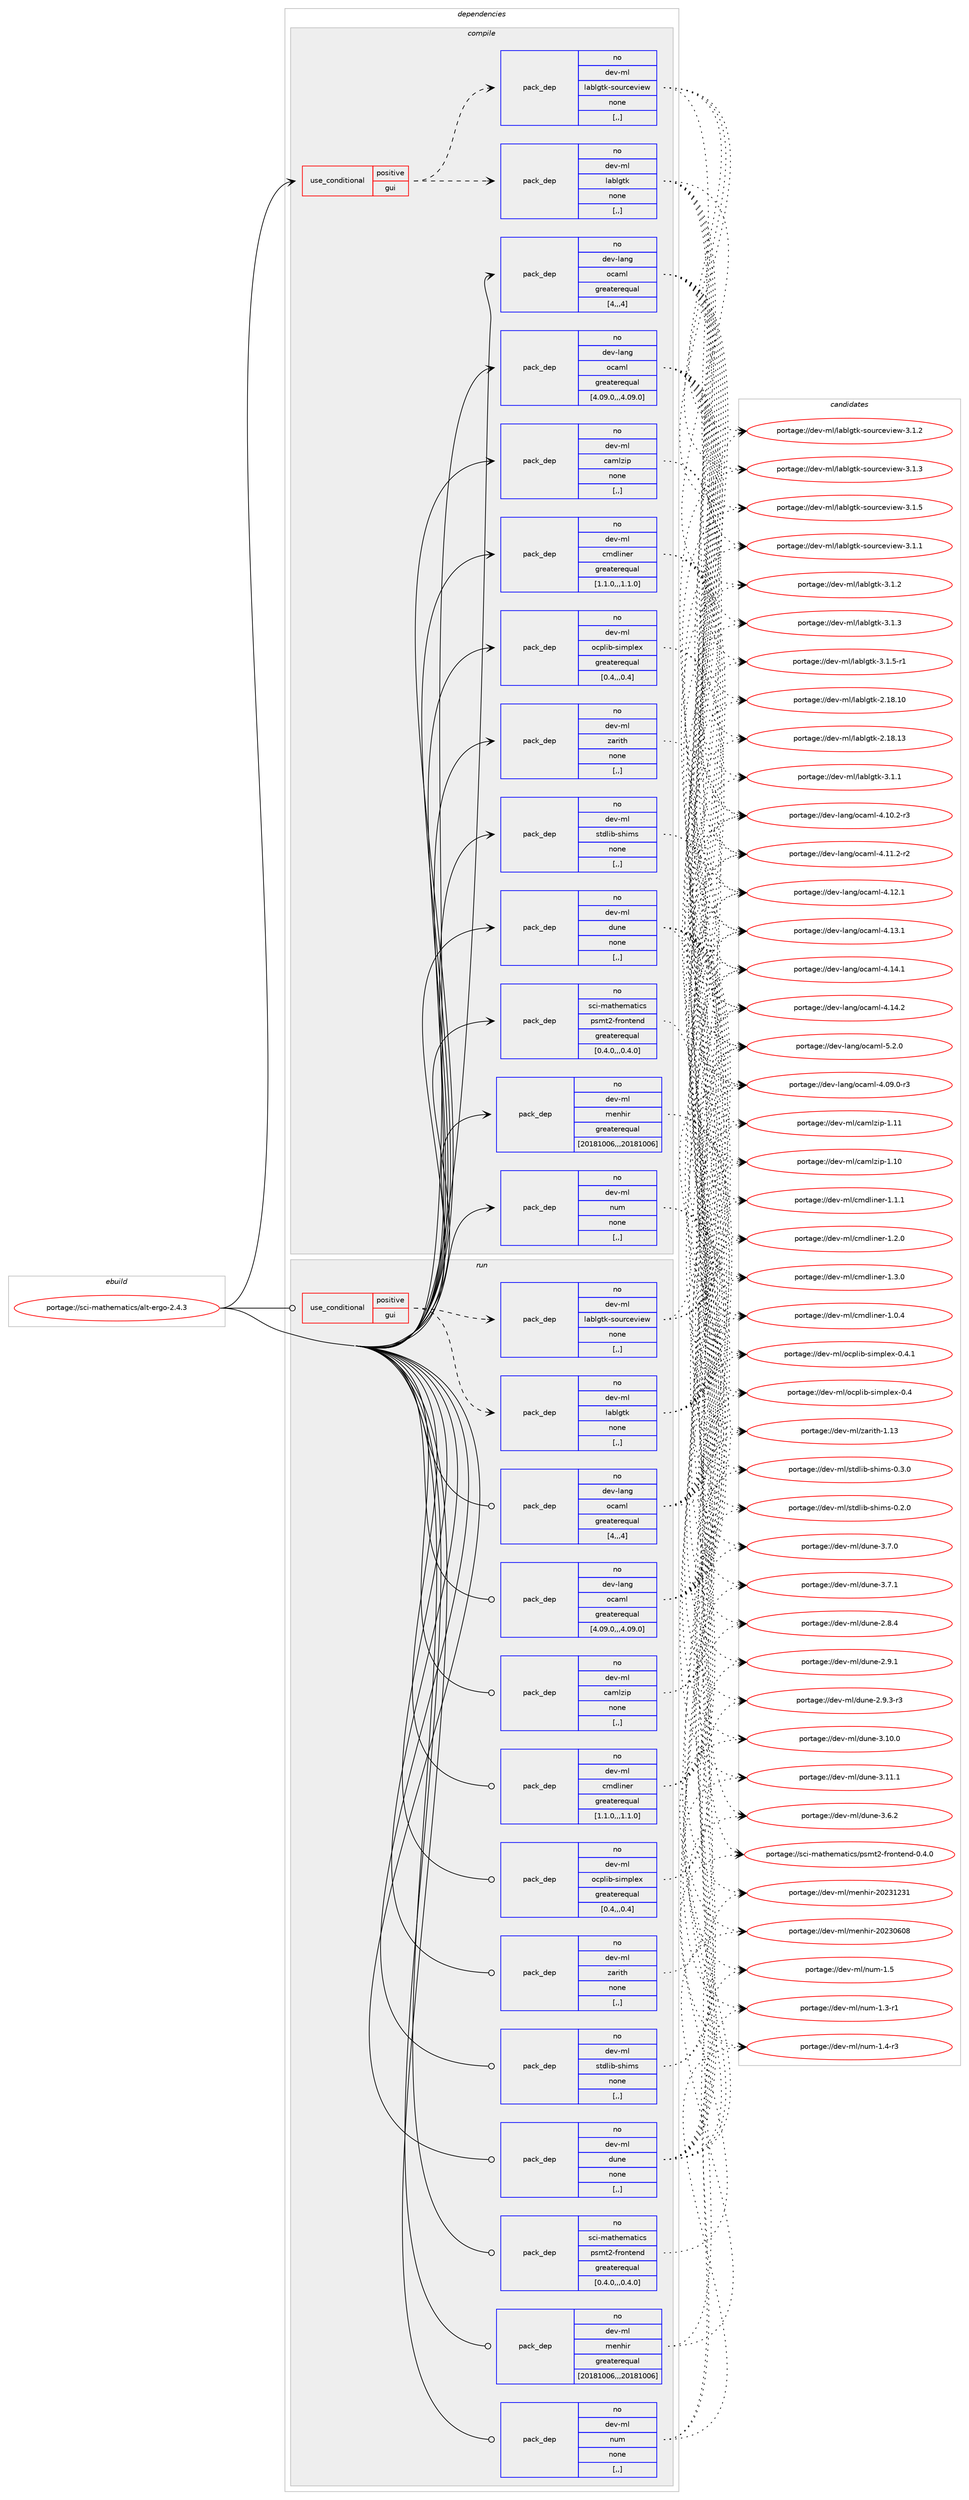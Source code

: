 digraph prolog {

# *************
# Graph options
# *************

newrank=true;
concentrate=true;
compound=true;
graph [rankdir=LR,fontname=Helvetica,fontsize=10,ranksep=1.5];#, ranksep=2.5, nodesep=0.2];
edge  [arrowhead=vee];
node  [fontname=Helvetica,fontsize=10];

# **********
# The ebuild
# **********

subgraph cluster_leftcol {
color=gray;
rank=same;
label=<<i>ebuild</i>>;
id [label="portage://sci-mathematics/alt-ergo-2.4.3", color=red, width=4, href="../sci-mathematics/alt-ergo-2.4.3.svg"];
}

# ****************
# The dependencies
# ****************

subgraph cluster_midcol {
color=gray;
label=<<i>dependencies</i>>;
subgraph cluster_compile {
fillcolor="#eeeeee";
style=filled;
label=<<i>compile</i>>;
subgraph cond105319 {
dependency397519 [label=<<TABLE BORDER="0" CELLBORDER="1" CELLSPACING="0" CELLPADDING="4"><TR><TD ROWSPAN="3" CELLPADDING="10">use_conditional</TD></TR><TR><TD>positive</TD></TR><TR><TD>gui</TD></TR></TABLE>>, shape=none, color=red];
subgraph pack289393 {
dependency397520 [label=<<TABLE BORDER="0" CELLBORDER="1" CELLSPACING="0" CELLPADDING="4" WIDTH="220"><TR><TD ROWSPAN="6" CELLPADDING="30">pack_dep</TD></TR><TR><TD WIDTH="110">no</TD></TR><TR><TD>dev-ml</TD></TR><TR><TD>lablgtk</TD></TR><TR><TD>none</TD></TR><TR><TD>[,,]</TD></TR></TABLE>>, shape=none, color=blue];
}
dependency397519:e -> dependency397520:w [weight=20,style="dashed",arrowhead="vee"];
subgraph pack289394 {
dependency397521 [label=<<TABLE BORDER="0" CELLBORDER="1" CELLSPACING="0" CELLPADDING="4" WIDTH="220"><TR><TD ROWSPAN="6" CELLPADDING="30">pack_dep</TD></TR><TR><TD WIDTH="110">no</TD></TR><TR><TD>dev-ml</TD></TR><TR><TD>lablgtk-sourceview</TD></TR><TR><TD>none</TD></TR><TR><TD>[,,]</TD></TR></TABLE>>, shape=none, color=blue];
}
dependency397519:e -> dependency397521:w [weight=20,style="dashed",arrowhead="vee"];
}
id:e -> dependency397519:w [weight=20,style="solid",arrowhead="vee"];
subgraph pack289395 {
dependency397522 [label=<<TABLE BORDER="0" CELLBORDER="1" CELLSPACING="0" CELLPADDING="4" WIDTH="220"><TR><TD ROWSPAN="6" CELLPADDING="30">pack_dep</TD></TR><TR><TD WIDTH="110">no</TD></TR><TR><TD>dev-lang</TD></TR><TR><TD>ocaml</TD></TR><TR><TD>greaterequal</TD></TR><TR><TD>[4,,,4]</TD></TR></TABLE>>, shape=none, color=blue];
}
id:e -> dependency397522:w [weight=20,style="solid",arrowhead="vee"];
subgraph pack289396 {
dependency397523 [label=<<TABLE BORDER="0" CELLBORDER="1" CELLSPACING="0" CELLPADDING="4" WIDTH="220"><TR><TD ROWSPAN="6" CELLPADDING="30">pack_dep</TD></TR><TR><TD WIDTH="110">no</TD></TR><TR><TD>dev-lang</TD></TR><TR><TD>ocaml</TD></TR><TR><TD>greaterequal</TD></TR><TR><TD>[4.09.0,,,4.09.0]</TD></TR></TABLE>>, shape=none, color=blue];
}
id:e -> dependency397523:w [weight=20,style="solid",arrowhead="vee"];
subgraph pack289397 {
dependency397524 [label=<<TABLE BORDER="0" CELLBORDER="1" CELLSPACING="0" CELLPADDING="4" WIDTH="220"><TR><TD ROWSPAN="6" CELLPADDING="30">pack_dep</TD></TR><TR><TD WIDTH="110">no</TD></TR><TR><TD>dev-ml</TD></TR><TR><TD>camlzip</TD></TR><TR><TD>none</TD></TR><TR><TD>[,,]</TD></TR></TABLE>>, shape=none, color=blue];
}
id:e -> dependency397524:w [weight=20,style="solid",arrowhead="vee"];
subgraph pack289398 {
dependency397525 [label=<<TABLE BORDER="0" CELLBORDER="1" CELLSPACING="0" CELLPADDING="4" WIDTH="220"><TR><TD ROWSPAN="6" CELLPADDING="30">pack_dep</TD></TR><TR><TD WIDTH="110">no</TD></TR><TR><TD>dev-ml</TD></TR><TR><TD>cmdliner</TD></TR><TR><TD>greaterequal</TD></TR><TR><TD>[1.1.0,,,1.1.0]</TD></TR></TABLE>>, shape=none, color=blue];
}
id:e -> dependency397525:w [weight=20,style="solid",arrowhead="vee"];
subgraph pack289399 {
dependency397526 [label=<<TABLE BORDER="0" CELLBORDER="1" CELLSPACING="0" CELLPADDING="4" WIDTH="220"><TR><TD ROWSPAN="6" CELLPADDING="30">pack_dep</TD></TR><TR><TD WIDTH="110">no</TD></TR><TR><TD>dev-ml</TD></TR><TR><TD>dune</TD></TR><TR><TD>none</TD></TR><TR><TD>[,,]</TD></TR></TABLE>>, shape=none, color=blue];
}
id:e -> dependency397526:w [weight=20,style="solid",arrowhead="vee"];
subgraph pack289400 {
dependency397527 [label=<<TABLE BORDER="0" CELLBORDER="1" CELLSPACING="0" CELLPADDING="4" WIDTH="220"><TR><TD ROWSPAN="6" CELLPADDING="30">pack_dep</TD></TR><TR><TD WIDTH="110">no</TD></TR><TR><TD>dev-ml</TD></TR><TR><TD>menhir</TD></TR><TR><TD>greaterequal</TD></TR><TR><TD>[20181006,,,20181006]</TD></TR></TABLE>>, shape=none, color=blue];
}
id:e -> dependency397527:w [weight=20,style="solid",arrowhead="vee"];
subgraph pack289401 {
dependency397528 [label=<<TABLE BORDER="0" CELLBORDER="1" CELLSPACING="0" CELLPADDING="4" WIDTH="220"><TR><TD ROWSPAN="6" CELLPADDING="30">pack_dep</TD></TR><TR><TD WIDTH="110">no</TD></TR><TR><TD>dev-ml</TD></TR><TR><TD>num</TD></TR><TR><TD>none</TD></TR><TR><TD>[,,]</TD></TR></TABLE>>, shape=none, color=blue];
}
id:e -> dependency397528:w [weight=20,style="solid",arrowhead="vee"];
subgraph pack289402 {
dependency397529 [label=<<TABLE BORDER="0" CELLBORDER="1" CELLSPACING="0" CELLPADDING="4" WIDTH="220"><TR><TD ROWSPAN="6" CELLPADDING="30">pack_dep</TD></TR><TR><TD WIDTH="110">no</TD></TR><TR><TD>dev-ml</TD></TR><TR><TD>ocplib-simplex</TD></TR><TR><TD>greaterequal</TD></TR><TR><TD>[0.4,,,0.4]</TD></TR></TABLE>>, shape=none, color=blue];
}
id:e -> dependency397529:w [weight=20,style="solid",arrowhead="vee"];
subgraph pack289403 {
dependency397530 [label=<<TABLE BORDER="0" CELLBORDER="1" CELLSPACING="0" CELLPADDING="4" WIDTH="220"><TR><TD ROWSPAN="6" CELLPADDING="30">pack_dep</TD></TR><TR><TD WIDTH="110">no</TD></TR><TR><TD>dev-ml</TD></TR><TR><TD>stdlib-shims</TD></TR><TR><TD>none</TD></TR><TR><TD>[,,]</TD></TR></TABLE>>, shape=none, color=blue];
}
id:e -> dependency397530:w [weight=20,style="solid",arrowhead="vee"];
subgraph pack289404 {
dependency397531 [label=<<TABLE BORDER="0" CELLBORDER="1" CELLSPACING="0" CELLPADDING="4" WIDTH="220"><TR><TD ROWSPAN="6" CELLPADDING="30">pack_dep</TD></TR><TR><TD WIDTH="110">no</TD></TR><TR><TD>dev-ml</TD></TR><TR><TD>zarith</TD></TR><TR><TD>none</TD></TR><TR><TD>[,,]</TD></TR></TABLE>>, shape=none, color=blue];
}
id:e -> dependency397531:w [weight=20,style="solid",arrowhead="vee"];
subgraph pack289405 {
dependency397532 [label=<<TABLE BORDER="0" CELLBORDER="1" CELLSPACING="0" CELLPADDING="4" WIDTH="220"><TR><TD ROWSPAN="6" CELLPADDING="30">pack_dep</TD></TR><TR><TD WIDTH="110">no</TD></TR><TR><TD>sci-mathematics</TD></TR><TR><TD>psmt2-frontend</TD></TR><TR><TD>greaterequal</TD></TR><TR><TD>[0.4.0,,,0.4.0]</TD></TR></TABLE>>, shape=none, color=blue];
}
id:e -> dependency397532:w [weight=20,style="solid",arrowhead="vee"];
}
subgraph cluster_compileandrun {
fillcolor="#eeeeee";
style=filled;
label=<<i>compile and run</i>>;
}
subgraph cluster_run {
fillcolor="#eeeeee";
style=filled;
label=<<i>run</i>>;
subgraph cond105320 {
dependency397533 [label=<<TABLE BORDER="0" CELLBORDER="1" CELLSPACING="0" CELLPADDING="4"><TR><TD ROWSPAN="3" CELLPADDING="10">use_conditional</TD></TR><TR><TD>positive</TD></TR><TR><TD>gui</TD></TR></TABLE>>, shape=none, color=red];
subgraph pack289406 {
dependency397534 [label=<<TABLE BORDER="0" CELLBORDER="1" CELLSPACING="0" CELLPADDING="4" WIDTH="220"><TR><TD ROWSPAN="6" CELLPADDING="30">pack_dep</TD></TR><TR><TD WIDTH="110">no</TD></TR><TR><TD>dev-ml</TD></TR><TR><TD>lablgtk</TD></TR><TR><TD>none</TD></TR><TR><TD>[,,]</TD></TR></TABLE>>, shape=none, color=blue];
}
dependency397533:e -> dependency397534:w [weight=20,style="dashed",arrowhead="vee"];
subgraph pack289407 {
dependency397535 [label=<<TABLE BORDER="0" CELLBORDER="1" CELLSPACING="0" CELLPADDING="4" WIDTH="220"><TR><TD ROWSPAN="6" CELLPADDING="30">pack_dep</TD></TR><TR><TD WIDTH="110">no</TD></TR><TR><TD>dev-ml</TD></TR><TR><TD>lablgtk-sourceview</TD></TR><TR><TD>none</TD></TR><TR><TD>[,,]</TD></TR></TABLE>>, shape=none, color=blue];
}
dependency397533:e -> dependency397535:w [weight=20,style="dashed",arrowhead="vee"];
}
id:e -> dependency397533:w [weight=20,style="solid",arrowhead="odot"];
subgraph pack289408 {
dependency397536 [label=<<TABLE BORDER="0" CELLBORDER="1" CELLSPACING="0" CELLPADDING="4" WIDTH="220"><TR><TD ROWSPAN="6" CELLPADDING="30">pack_dep</TD></TR><TR><TD WIDTH="110">no</TD></TR><TR><TD>dev-lang</TD></TR><TR><TD>ocaml</TD></TR><TR><TD>greaterequal</TD></TR><TR><TD>[4,,,4]</TD></TR></TABLE>>, shape=none, color=blue];
}
id:e -> dependency397536:w [weight=20,style="solid",arrowhead="odot"];
subgraph pack289409 {
dependency397537 [label=<<TABLE BORDER="0" CELLBORDER="1" CELLSPACING="0" CELLPADDING="4" WIDTH="220"><TR><TD ROWSPAN="6" CELLPADDING="30">pack_dep</TD></TR><TR><TD WIDTH="110">no</TD></TR><TR><TD>dev-lang</TD></TR><TR><TD>ocaml</TD></TR><TR><TD>greaterequal</TD></TR><TR><TD>[4.09.0,,,4.09.0]</TD></TR></TABLE>>, shape=none, color=blue];
}
id:e -> dependency397537:w [weight=20,style="solid",arrowhead="odot"];
subgraph pack289410 {
dependency397538 [label=<<TABLE BORDER="0" CELLBORDER="1" CELLSPACING="0" CELLPADDING="4" WIDTH="220"><TR><TD ROWSPAN="6" CELLPADDING="30">pack_dep</TD></TR><TR><TD WIDTH="110">no</TD></TR><TR><TD>dev-ml</TD></TR><TR><TD>camlzip</TD></TR><TR><TD>none</TD></TR><TR><TD>[,,]</TD></TR></TABLE>>, shape=none, color=blue];
}
id:e -> dependency397538:w [weight=20,style="solid",arrowhead="odot"];
subgraph pack289411 {
dependency397539 [label=<<TABLE BORDER="0" CELLBORDER="1" CELLSPACING="0" CELLPADDING="4" WIDTH="220"><TR><TD ROWSPAN="6" CELLPADDING="30">pack_dep</TD></TR><TR><TD WIDTH="110">no</TD></TR><TR><TD>dev-ml</TD></TR><TR><TD>cmdliner</TD></TR><TR><TD>greaterequal</TD></TR><TR><TD>[1.1.0,,,1.1.0]</TD></TR></TABLE>>, shape=none, color=blue];
}
id:e -> dependency397539:w [weight=20,style="solid",arrowhead="odot"];
subgraph pack289412 {
dependency397540 [label=<<TABLE BORDER="0" CELLBORDER="1" CELLSPACING="0" CELLPADDING="4" WIDTH="220"><TR><TD ROWSPAN="6" CELLPADDING="30">pack_dep</TD></TR><TR><TD WIDTH="110">no</TD></TR><TR><TD>dev-ml</TD></TR><TR><TD>dune</TD></TR><TR><TD>none</TD></TR><TR><TD>[,,]</TD></TR></TABLE>>, shape=none, color=blue];
}
id:e -> dependency397540:w [weight=20,style="solid",arrowhead="odot"];
subgraph pack289413 {
dependency397541 [label=<<TABLE BORDER="0" CELLBORDER="1" CELLSPACING="0" CELLPADDING="4" WIDTH="220"><TR><TD ROWSPAN="6" CELLPADDING="30">pack_dep</TD></TR><TR><TD WIDTH="110">no</TD></TR><TR><TD>dev-ml</TD></TR><TR><TD>menhir</TD></TR><TR><TD>greaterequal</TD></TR><TR><TD>[20181006,,,20181006]</TD></TR></TABLE>>, shape=none, color=blue];
}
id:e -> dependency397541:w [weight=20,style="solid",arrowhead="odot"];
subgraph pack289414 {
dependency397542 [label=<<TABLE BORDER="0" CELLBORDER="1" CELLSPACING="0" CELLPADDING="4" WIDTH="220"><TR><TD ROWSPAN="6" CELLPADDING="30">pack_dep</TD></TR><TR><TD WIDTH="110">no</TD></TR><TR><TD>dev-ml</TD></TR><TR><TD>num</TD></TR><TR><TD>none</TD></TR><TR><TD>[,,]</TD></TR></TABLE>>, shape=none, color=blue];
}
id:e -> dependency397542:w [weight=20,style="solid",arrowhead="odot"];
subgraph pack289415 {
dependency397543 [label=<<TABLE BORDER="0" CELLBORDER="1" CELLSPACING="0" CELLPADDING="4" WIDTH="220"><TR><TD ROWSPAN="6" CELLPADDING="30">pack_dep</TD></TR><TR><TD WIDTH="110">no</TD></TR><TR><TD>dev-ml</TD></TR><TR><TD>ocplib-simplex</TD></TR><TR><TD>greaterequal</TD></TR><TR><TD>[0.4,,,0.4]</TD></TR></TABLE>>, shape=none, color=blue];
}
id:e -> dependency397543:w [weight=20,style="solid",arrowhead="odot"];
subgraph pack289416 {
dependency397544 [label=<<TABLE BORDER="0" CELLBORDER="1" CELLSPACING="0" CELLPADDING="4" WIDTH="220"><TR><TD ROWSPAN="6" CELLPADDING="30">pack_dep</TD></TR><TR><TD WIDTH="110">no</TD></TR><TR><TD>dev-ml</TD></TR><TR><TD>stdlib-shims</TD></TR><TR><TD>none</TD></TR><TR><TD>[,,]</TD></TR></TABLE>>, shape=none, color=blue];
}
id:e -> dependency397544:w [weight=20,style="solid",arrowhead="odot"];
subgraph pack289417 {
dependency397545 [label=<<TABLE BORDER="0" CELLBORDER="1" CELLSPACING="0" CELLPADDING="4" WIDTH="220"><TR><TD ROWSPAN="6" CELLPADDING="30">pack_dep</TD></TR><TR><TD WIDTH="110">no</TD></TR><TR><TD>dev-ml</TD></TR><TR><TD>zarith</TD></TR><TR><TD>none</TD></TR><TR><TD>[,,]</TD></TR></TABLE>>, shape=none, color=blue];
}
id:e -> dependency397545:w [weight=20,style="solid",arrowhead="odot"];
subgraph pack289418 {
dependency397546 [label=<<TABLE BORDER="0" CELLBORDER="1" CELLSPACING="0" CELLPADDING="4" WIDTH="220"><TR><TD ROWSPAN="6" CELLPADDING="30">pack_dep</TD></TR><TR><TD WIDTH="110">no</TD></TR><TR><TD>sci-mathematics</TD></TR><TR><TD>psmt2-frontend</TD></TR><TR><TD>greaterequal</TD></TR><TR><TD>[0.4.0,,,0.4.0]</TD></TR></TABLE>>, shape=none, color=blue];
}
id:e -> dependency397546:w [weight=20,style="solid",arrowhead="odot"];
}
}

# **************
# The candidates
# **************

subgraph cluster_choices {
rank=same;
color=gray;
label=<<i>candidates</i>>;

subgraph choice289393 {
color=black;
nodesep=1;
choice100101118451091084710897981081031161074550464956464948 [label="portage://dev-ml/lablgtk-2.18.10", color=red, width=4,href="../dev-ml/lablgtk-2.18.10.svg"];
choice100101118451091084710897981081031161074550464956464951 [label="portage://dev-ml/lablgtk-2.18.13", color=red, width=4,href="../dev-ml/lablgtk-2.18.13.svg"];
choice10010111845109108471089798108103116107455146494649 [label="portage://dev-ml/lablgtk-3.1.1", color=red, width=4,href="../dev-ml/lablgtk-3.1.1.svg"];
choice10010111845109108471089798108103116107455146494650 [label="portage://dev-ml/lablgtk-3.1.2", color=red, width=4,href="../dev-ml/lablgtk-3.1.2.svg"];
choice10010111845109108471089798108103116107455146494651 [label="portage://dev-ml/lablgtk-3.1.3", color=red, width=4,href="../dev-ml/lablgtk-3.1.3.svg"];
choice100101118451091084710897981081031161074551464946534511449 [label="portage://dev-ml/lablgtk-3.1.5-r1", color=red, width=4,href="../dev-ml/lablgtk-3.1.5-r1.svg"];
dependency397520:e -> choice100101118451091084710897981081031161074550464956464948:w [style=dotted,weight="100"];
dependency397520:e -> choice100101118451091084710897981081031161074550464956464951:w [style=dotted,weight="100"];
dependency397520:e -> choice10010111845109108471089798108103116107455146494649:w [style=dotted,weight="100"];
dependency397520:e -> choice10010111845109108471089798108103116107455146494650:w [style=dotted,weight="100"];
dependency397520:e -> choice10010111845109108471089798108103116107455146494651:w [style=dotted,weight="100"];
dependency397520:e -> choice100101118451091084710897981081031161074551464946534511449:w [style=dotted,weight="100"];
}
subgraph choice289394 {
color=black;
nodesep=1;
choice100101118451091084710897981081031161074511511111711499101118105101119455146494649 [label="portage://dev-ml/lablgtk-sourceview-3.1.1", color=red, width=4,href="../dev-ml/lablgtk-sourceview-3.1.1.svg"];
choice100101118451091084710897981081031161074511511111711499101118105101119455146494650 [label="portage://dev-ml/lablgtk-sourceview-3.1.2", color=red, width=4,href="../dev-ml/lablgtk-sourceview-3.1.2.svg"];
choice100101118451091084710897981081031161074511511111711499101118105101119455146494651 [label="portage://dev-ml/lablgtk-sourceview-3.1.3", color=red, width=4,href="../dev-ml/lablgtk-sourceview-3.1.3.svg"];
choice100101118451091084710897981081031161074511511111711499101118105101119455146494653 [label="portage://dev-ml/lablgtk-sourceview-3.1.5", color=red, width=4,href="../dev-ml/lablgtk-sourceview-3.1.5.svg"];
dependency397521:e -> choice100101118451091084710897981081031161074511511111711499101118105101119455146494649:w [style=dotted,weight="100"];
dependency397521:e -> choice100101118451091084710897981081031161074511511111711499101118105101119455146494650:w [style=dotted,weight="100"];
dependency397521:e -> choice100101118451091084710897981081031161074511511111711499101118105101119455146494651:w [style=dotted,weight="100"];
dependency397521:e -> choice100101118451091084710897981081031161074511511111711499101118105101119455146494653:w [style=dotted,weight="100"];
}
subgraph choice289395 {
color=black;
nodesep=1;
choice1001011184510897110103471119997109108455246485746484511451 [label="portage://dev-lang/ocaml-4.09.0-r3", color=red, width=4,href="../dev-lang/ocaml-4.09.0-r3.svg"];
choice1001011184510897110103471119997109108455246494846504511451 [label="portage://dev-lang/ocaml-4.10.2-r3", color=red, width=4,href="../dev-lang/ocaml-4.10.2-r3.svg"];
choice1001011184510897110103471119997109108455246494946504511450 [label="portage://dev-lang/ocaml-4.11.2-r2", color=red, width=4,href="../dev-lang/ocaml-4.11.2-r2.svg"];
choice100101118451089711010347111999710910845524649504649 [label="portage://dev-lang/ocaml-4.12.1", color=red, width=4,href="../dev-lang/ocaml-4.12.1.svg"];
choice100101118451089711010347111999710910845524649514649 [label="portage://dev-lang/ocaml-4.13.1", color=red, width=4,href="../dev-lang/ocaml-4.13.1.svg"];
choice100101118451089711010347111999710910845524649524649 [label="portage://dev-lang/ocaml-4.14.1", color=red, width=4,href="../dev-lang/ocaml-4.14.1.svg"];
choice100101118451089711010347111999710910845524649524650 [label="portage://dev-lang/ocaml-4.14.2", color=red, width=4,href="../dev-lang/ocaml-4.14.2.svg"];
choice1001011184510897110103471119997109108455346504648 [label="portage://dev-lang/ocaml-5.2.0", color=red, width=4,href="../dev-lang/ocaml-5.2.0.svg"];
dependency397522:e -> choice1001011184510897110103471119997109108455246485746484511451:w [style=dotted,weight="100"];
dependency397522:e -> choice1001011184510897110103471119997109108455246494846504511451:w [style=dotted,weight="100"];
dependency397522:e -> choice1001011184510897110103471119997109108455246494946504511450:w [style=dotted,weight="100"];
dependency397522:e -> choice100101118451089711010347111999710910845524649504649:w [style=dotted,weight="100"];
dependency397522:e -> choice100101118451089711010347111999710910845524649514649:w [style=dotted,weight="100"];
dependency397522:e -> choice100101118451089711010347111999710910845524649524649:w [style=dotted,weight="100"];
dependency397522:e -> choice100101118451089711010347111999710910845524649524650:w [style=dotted,weight="100"];
dependency397522:e -> choice1001011184510897110103471119997109108455346504648:w [style=dotted,weight="100"];
}
subgraph choice289396 {
color=black;
nodesep=1;
choice1001011184510897110103471119997109108455246485746484511451 [label="portage://dev-lang/ocaml-4.09.0-r3", color=red, width=4,href="../dev-lang/ocaml-4.09.0-r3.svg"];
choice1001011184510897110103471119997109108455246494846504511451 [label="portage://dev-lang/ocaml-4.10.2-r3", color=red, width=4,href="../dev-lang/ocaml-4.10.2-r3.svg"];
choice1001011184510897110103471119997109108455246494946504511450 [label="portage://dev-lang/ocaml-4.11.2-r2", color=red, width=4,href="../dev-lang/ocaml-4.11.2-r2.svg"];
choice100101118451089711010347111999710910845524649504649 [label="portage://dev-lang/ocaml-4.12.1", color=red, width=4,href="../dev-lang/ocaml-4.12.1.svg"];
choice100101118451089711010347111999710910845524649514649 [label="portage://dev-lang/ocaml-4.13.1", color=red, width=4,href="../dev-lang/ocaml-4.13.1.svg"];
choice100101118451089711010347111999710910845524649524649 [label="portage://dev-lang/ocaml-4.14.1", color=red, width=4,href="../dev-lang/ocaml-4.14.1.svg"];
choice100101118451089711010347111999710910845524649524650 [label="portage://dev-lang/ocaml-4.14.2", color=red, width=4,href="../dev-lang/ocaml-4.14.2.svg"];
choice1001011184510897110103471119997109108455346504648 [label="portage://dev-lang/ocaml-5.2.0", color=red, width=4,href="../dev-lang/ocaml-5.2.0.svg"];
dependency397523:e -> choice1001011184510897110103471119997109108455246485746484511451:w [style=dotted,weight="100"];
dependency397523:e -> choice1001011184510897110103471119997109108455246494846504511451:w [style=dotted,weight="100"];
dependency397523:e -> choice1001011184510897110103471119997109108455246494946504511450:w [style=dotted,weight="100"];
dependency397523:e -> choice100101118451089711010347111999710910845524649504649:w [style=dotted,weight="100"];
dependency397523:e -> choice100101118451089711010347111999710910845524649514649:w [style=dotted,weight="100"];
dependency397523:e -> choice100101118451089711010347111999710910845524649524649:w [style=dotted,weight="100"];
dependency397523:e -> choice100101118451089711010347111999710910845524649524650:w [style=dotted,weight="100"];
dependency397523:e -> choice1001011184510897110103471119997109108455346504648:w [style=dotted,weight="100"];
}
subgraph choice289397 {
color=black;
nodesep=1;
choice100101118451091084799971091081221051124549464948 [label="portage://dev-ml/camlzip-1.10", color=red, width=4,href="../dev-ml/camlzip-1.10.svg"];
choice100101118451091084799971091081221051124549464949 [label="portage://dev-ml/camlzip-1.11", color=red, width=4,href="../dev-ml/camlzip-1.11.svg"];
dependency397524:e -> choice100101118451091084799971091081221051124549464948:w [style=dotted,weight="100"];
dependency397524:e -> choice100101118451091084799971091081221051124549464949:w [style=dotted,weight="100"];
}
subgraph choice289398 {
color=black;
nodesep=1;
choice100101118451091084799109100108105110101114454946484652 [label="portage://dev-ml/cmdliner-1.0.4", color=red, width=4,href="../dev-ml/cmdliner-1.0.4.svg"];
choice100101118451091084799109100108105110101114454946494649 [label="portage://dev-ml/cmdliner-1.1.1", color=red, width=4,href="../dev-ml/cmdliner-1.1.1.svg"];
choice100101118451091084799109100108105110101114454946504648 [label="portage://dev-ml/cmdliner-1.2.0", color=red, width=4,href="../dev-ml/cmdliner-1.2.0.svg"];
choice100101118451091084799109100108105110101114454946514648 [label="portage://dev-ml/cmdliner-1.3.0", color=red, width=4,href="../dev-ml/cmdliner-1.3.0.svg"];
dependency397525:e -> choice100101118451091084799109100108105110101114454946484652:w [style=dotted,weight="100"];
dependency397525:e -> choice100101118451091084799109100108105110101114454946494649:w [style=dotted,weight="100"];
dependency397525:e -> choice100101118451091084799109100108105110101114454946504648:w [style=dotted,weight="100"];
dependency397525:e -> choice100101118451091084799109100108105110101114454946514648:w [style=dotted,weight="100"];
}
subgraph choice289399 {
color=black;
nodesep=1;
choice1001011184510910847100117110101455046564652 [label="portage://dev-ml/dune-2.8.4", color=red, width=4,href="../dev-ml/dune-2.8.4.svg"];
choice1001011184510910847100117110101455046574649 [label="portage://dev-ml/dune-2.9.1", color=red, width=4,href="../dev-ml/dune-2.9.1.svg"];
choice10010111845109108471001171101014550465746514511451 [label="portage://dev-ml/dune-2.9.3-r3", color=red, width=4,href="../dev-ml/dune-2.9.3-r3.svg"];
choice100101118451091084710011711010145514649484648 [label="portage://dev-ml/dune-3.10.0", color=red, width=4,href="../dev-ml/dune-3.10.0.svg"];
choice100101118451091084710011711010145514649494649 [label="portage://dev-ml/dune-3.11.1", color=red, width=4,href="../dev-ml/dune-3.11.1.svg"];
choice1001011184510910847100117110101455146544650 [label="portage://dev-ml/dune-3.6.2", color=red, width=4,href="../dev-ml/dune-3.6.2.svg"];
choice1001011184510910847100117110101455146554648 [label="portage://dev-ml/dune-3.7.0", color=red, width=4,href="../dev-ml/dune-3.7.0.svg"];
choice1001011184510910847100117110101455146554649 [label="portage://dev-ml/dune-3.7.1", color=red, width=4,href="../dev-ml/dune-3.7.1.svg"];
dependency397526:e -> choice1001011184510910847100117110101455046564652:w [style=dotted,weight="100"];
dependency397526:e -> choice1001011184510910847100117110101455046574649:w [style=dotted,weight="100"];
dependency397526:e -> choice10010111845109108471001171101014550465746514511451:w [style=dotted,weight="100"];
dependency397526:e -> choice100101118451091084710011711010145514649484648:w [style=dotted,weight="100"];
dependency397526:e -> choice100101118451091084710011711010145514649494649:w [style=dotted,weight="100"];
dependency397526:e -> choice1001011184510910847100117110101455146544650:w [style=dotted,weight="100"];
dependency397526:e -> choice1001011184510910847100117110101455146554648:w [style=dotted,weight="100"];
dependency397526:e -> choice1001011184510910847100117110101455146554649:w [style=dotted,weight="100"];
}
subgraph choice289400 {
color=black;
nodesep=1;
choice1001011184510910847109101110104105114455048505148544856 [label="portage://dev-ml/menhir-20230608", color=red, width=4,href="../dev-ml/menhir-20230608.svg"];
choice1001011184510910847109101110104105114455048505149505149 [label="portage://dev-ml/menhir-20231231", color=red, width=4,href="../dev-ml/menhir-20231231.svg"];
dependency397527:e -> choice1001011184510910847109101110104105114455048505148544856:w [style=dotted,weight="100"];
dependency397527:e -> choice1001011184510910847109101110104105114455048505149505149:w [style=dotted,weight="100"];
}
subgraph choice289401 {
color=black;
nodesep=1;
choice1001011184510910847110117109454946514511449 [label="portage://dev-ml/num-1.3-r1", color=red, width=4,href="../dev-ml/num-1.3-r1.svg"];
choice1001011184510910847110117109454946524511451 [label="portage://dev-ml/num-1.4-r3", color=red, width=4,href="../dev-ml/num-1.4-r3.svg"];
choice100101118451091084711011710945494653 [label="portage://dev-ml/num-1.5", color=red, width=4,href="../dev-ml/num-1.5.svg"];
dependency397528:e -> choice1001011184510910847110117109454946514511449:w [style=dotted,weight="100"];
dependency397528:e -> choice1001011184510910847110117109454946524511451:w [style=dotted,weight="100"];
dependency397528:e -> choice100101118451091084711011710945494653:w [style=dotted,weight="100"];
}
subgraph choice289402 {
color=black;
nodesep=1;
choice100101118451091084711199112108105984511510510911210810112045484652 [label="portage://dev-ml/ocplib-simplex-0.4", color=red, width=4,href="../dev-ml/ocplib-simplex-0.4.svg"];
choice1001011184510910847111991121081059845115105109112108101120454846524649 [label="portage://dev-ml/ocplib-simplex-0.4.1", color=red, width=4,href="../dev-ml/ocplib-simplex-0.4.1.svg"];
dependency397529:e -> choice100101118451091084711199112108105984511510510911210810112045484652:w [style=dotted,weight="100"];
dependency397529:e -> choice1001011184510910847111991121081059845115105109112108101120454846524649:w [style=dotted,weight="100"];
}
subgraph choice289403 {
color=black;
nodesep=1;
choice10010111845109108471151161001081059845115104105109115454846504648 [label="portage://dev-ml/stdlib-shims-0.2.0", color=red, width=4,href="../dev-ml/stdlib-shims-0.2.0.svg"];
choice10010111845109108471151161001081059845115104105109115454846514648 [label="portage://dev-ml/stdlib-shims-0.3.0", color=red, width=4,href="../dev-ml/stdlib-shims-0.3.0.svg"];
dependency397530:e -> choice10010111845109108471151161001081059845115104105109115454846504648:w [style=dotted,weight="100"];
dependency397530:e -> choice10010111845109108471151161001081059845115104105109115454846514648:w [style=dotted,weight="100"];
}
subgraph choice289404 {
color=black;
nodesep=1;
choice1001011184510910847122971141051161044549464951 [label="portage://dev-ml/zarith-1.13", color=red, width=4,href="../dev-ml/zarith-1.13.svg"];
dependency397531:e -> choice1001011184510910847122971141051161044549464951:w [style=dotted,weight="100"];
}
subgraph choice289405 {
color=black;
nodesep=1;
choice1159910545109971161041011099711610599115471121151091165045102114111110116101110100454846524648 [label="portage://sci-mathematics/psmt2-frontend-0.4.0", color=red, width=4,href="../sci-mathematics/psmt2-frontend-0.4.0.svg"];
dependency397532:e -> choice1159910545109971161041011099711610599115471121151091165045102114111110116101110100454846524648:w [style=dotted,weight="100"];
}
subgraph choice289406 {
color=black;
nodesep=1;
choice100101118451091084710897981081031161074550464956464948 [label="portage://dev-ml/lablgtk-2.18.10", color=red, width=4,href="../dev-ml/lablgtk-2.18.10.svg"];
choice100101118451091084710897981081031161074550464956464951 [label="portage://dev-ml/lablgtk-2.18.13", color=red, width=4,href="../dev-ml/lablgtk-2.18.13.svg"];
choice10010111845109108471089798108103116107455146494649 [label="portage://dev-ml/lablgtk-3.1.1", color=red, width=4,href="../dev-ml/lablgtk-3.1.1.svg"];
choice10010111845109108471089798108103116107455146494650 [label="portage://dev-ml/lablgtk-3.1.2", color=red, width=4,href="../dev-ml/lablgtk-3.1.2.svg"];
choice10010111845109108471089798108103116107455146494651 [label="portage://dev-ml/lablgtk-3.1.3", color=red, width=4,href="../dev-ml/lablgtk-3.1.3.svg"];
choice100101118451091084710897981081031161074551464946534511449 [label="portage://dev-ml/lablgtk-3.1.5-r1", color=red, width=4,href="../dev-ml/lablgtk-3.1.5-r1.svg"];
dependency397534:e -> choice100101118451091084710897981081031161074550464956464948:w [style=dotted,weight="100"];
dependency397534:e -> choice100101118451091084710897981081031161074550464956464951:w [style=dotted,weight="100"];
dependency397534:e -> choice10010111845109108471089798108103116107455146494649:w [style=dotted,weight="100"];
dependency397534:e -> choice10010111845109108471089798108103116107455146494650:w [style=dotted,weight="100"];
dependency397534:e -> choice10010111845109108471089798108103116107455146494651:w [style=dotted,weight="100"];
dependency397534:e -> choice100101118451091084710897981081031161074551464946534511449:w [style=dotted,weight="100"];
}
subgraph choice289407 {
color=black;
nodesep=1;
choice100101118451091084710897981081031161074511511111711499101118105101119455146494649 [label="portage://dev-ml/lablgtk-sourceview-3.1.1", color=red, width=4,href="../dev-ml/lablgtk-sourceview-3.1.1.svg"];
choice100101118451091084710897981081031161074511511111711499101118105101119455146494650 [label="portage://dev-ml/lablgtk-sourceview-3.1.2", color=red, width=4,href="../dev-ml/lablgtk-sourceview-3.1.2.svg"];
choice100101118451091084710897981081031161074511511111711499101118105101119455146494651 [label="portage://dev-ml/lablgtk-sourceview-3.1.3", color=red, width=4,href="../dev-ml/lablgtk-sourceview-3.1.3.svg"];
choice100101118451091084710897981081031161074511511111711499101118105101119455146494653 [label="portage://dev-ml/lablgtk-sourceview-3.1.5", color=red, width=4,href="../dev-ml/lablgtk-sourceview-3.1.5.svg"];
dependency397535:e -> choice100101118451091084710897981081031161074511511111711499101118105101119455146494649:w [style=dotted,weight="100"];
dependency397535:e -> choice100101118451091084710897981081031161074511511111711499101118105101119455146494650:w [style=dotted,weight="100"];
dependency397535:e -> choice100101118451091084710897981081031161074511511111711499101118105101119455146494651:w [style=dotted,weight="100"];
dependency397535:e -> choice100101118451091084710897981081031161074511511111711499101118105101119455146494653:w [style=dotted,weight="100"];
}
subgraph choice289408 {
color=black;
nodesep=1;
choice1001011184510897110103471119997109108455246485746484511451 [label="portage://dev-lang/ocaml-4.09.0-r3", color=red, width=4,href="../dev-lang/ocaml-4.09.0-r3.svg"];
choice1001011184510897110103471119997109108455246494846504511451 [label="portage://dev-lang/ocaml-4.10.2-r3", color=red, width=4,href="../dev-lang/ocaml-4.10.2-r3.svg"];
choice1001011184510897110103471119997109108455246494946504511450 [label="portage://dev-lang/ocaml-4.11.2-r2", color=red, width=4,href="../dev-lang/ocaml-4.11.2-r2.svg"];
choice100101118451089711010347111999710910845524649504649 [label="portage://dev-lang/ocaml-4.12.1", color=red, width=4,href="../dev-lang/ocaml-4.12.1.svg"];
choice100101118451089711010347111999710910845524649514649 [label="portage://dev-lang/ocaml-4.13.1", color=red, width=4,href="../dev-lang/ocaml-4.13.1.svg"];
choice100101118451089711010347111999710910845524649524649 [label="portage://dev-lang/ocaml-4.14.1", color=red, width=4,href="../dev-lang/ocaml-4.14.1.svg"];
choice100101118451089711010347111999710910845524649524650 [label="portage://dev-lang/ocaml-4.14.2", color=red, width=4,href="../dev-lang/ocaml-4.14.2.svg"];
choice1001011184510897110103471119997109108455346504648 [label="portage://dev-lang/ocaml-5.2.0", color=red, width=4,href="../dev-lang/ocaml-5.2.0.svg"];
dependency397536:e -> choice1001011184510897110103471119997109108455246485746484511451:w [style=dotted,weight="100"];
dependency397536:e -> choice1001011184510897110103471119997109108455246494846504511451:w [style=dotted,weight="100"];
dependency397536:e -> choice1001011184510897110103471119997109108455246494946504511450:w [style=dotted,weight="100"];
dependency397536:e -> choice100101118451089711010347111999710910845524649504649:w [style=dotted,weight="100"];
dependency397536:e -> choice100101118451089711010347111999710910845524649514649:w [style=dotted,weight="100"];
dependency397536:e -> choice100101118451089711010347111999710910845524649524649:w [style=dotted,weight="100"];
dependency397536:e -> choice100101118451089711010347111999710910845524649524650:w [style=dotted,weight="100"];
dependency397536:e -> choice1001011184510897110103471119997109108455346504648:w [style=dotted,weight="100"];
}
subgraph choice289409 {
color=black;
nodesep=1;
choice1001011184510897110103471119997109108455246485746484511451 [label="portage://dev-lang/ocaml-4.09.0-r3", color=red, width=4,href="../dev-lang/ocaml-4.09.0-r3.svg"];
choice1001011184510897110103471119997109108455246494846504511451 [label="portage://dev-lang/ocaml-4.10.2-r3", color=red, width=4,href="../dev-lang/ocaml-4.10.2-r3.svg"];
choice1001011184510897110103471119997109108455246494946504511450 [label="portage://dev-lang/ocaml-4.11.2-r2", color=red, width=4,href="../dev-lang/ocaml-4.11.2-r2.svg"];
choice100101118451089711010347111999710910845524649504649 [label="portage://dev-lang/ocaml-4.12.1", color=red, width=4,href="../dev-lang/ocaml-4.12.1.svg"];
choice100101118451089711010347111999710910845524649514649 [label="portage://dev-lang/ocaml-4.13.1", color=red, width=4,href="../dev-lang/ocaml-4.13.1.svg"];
choice100101118451089711010347111999710910845524649524649 [label="portage://dev-lang/ocaml-4.14.1", color=red, width=4,href="../dev-lang/ocaml-4.14.1.svg"];
choice100101118451089711010347111999710910845524649524650 [label="portage://dev-lang/ocaml-4.14.2", color=red, width=4,href="../dev-lang/ocaml-4.14.2.svg"];
choice1001011184510897110103471119997109108455346504648 [label="portage://dev-lang/ocaml-5.2.0", color=red, width=4,href="../dev-lang/ocaml-5.2.0.svg"];
dependency397537:e -> choice1001011184510897110103471119997109108455246485746484511451:w [style=dotted,weight="100"];
dependency397537:e -> choice1001011184510897110103471119997109108455246494846504511451:w [style=dotted,weight="100"];
dependency397537:e -> choice1001011184510897110103471119997109108455246494946504511450:w [style=dotted,weight="100"];
dependency397537:e -> choice100101118451089711010347111999710910845524649504649:w [style=dotted,weight="100"];
dependency397537:e -> choice100101118451089711010347111999710910845524649514649:w [style=dotted,weight="100"];
dependency397537:e -> choice100101118451089711010347111999710910845524649524649:w [style=dotted,weight="100"];
dependency397537:e -> choice100101118451089711010347111999710910845524649524650:w [style=dotted,weight="100"];
dependency397537:e -> choice1001011184510897110103471119997109108455346504648:w [style=dotted,weight="100"];
}
subgraph choice289410 {
color=black;
nodesep=1;
choice100101118451091084799971091081221051124549464948 [label="portage://dev-ml/camlzip-1.10", color=red, width=4,href="../dev-ml/camlzip-1.10.svg"];
choice100101118451091084799971091081221051124549464949 [label="portage://dev-ml/camlzip-1.11", color=red, width=4,href="../dev-ml/camlzip-1.11.svg"];
dependency397538:e -> choice100101118451091084799971091081221051124549464948:w [style=dotted,weight="100"];
dependency397538:e -> choice100101118451091084799971091081221051124549464949:w [style=dotted,weight="100"];
}
subgraph choice289411 {
color=black;
nodesep=1;
choice100101118451091084799109100108105110101114454946484652 [label="portage://dev-ml/cmdliner-1.0.4", color=red, width=4,href="../dev-ml/cmdliner-1.0.4.svg"];
choice100101118451091084799109100108105110101114454946494649 [label="portage://dev-ml/cmdliner-1.1.1", color=red, width=4,href="../dev-ml/cmdliner-1.1.1.svg"];
choice100101118451091084799109100108105110101114454946504648 [label="portage://dev-ml/cmdliner-1.2.0", color=red, width=4,href="../dev-ml/cmdliner-1.2.0.svg"];
choice100101118451091084799109100108105110101114454946514648 [label="portage://dev-ml/cmdliner-1.3.0", color=red, width=4,href="../dev-ml/cmdliner-1.3.0.svg"];
dependency397539:e -> choice100101118451091084799109100108105110101114454946484652:w [style=dotted,weight="100"];
dependency397539:e -> choice100101118451091084799109100108105110101114454946494649:w [style=dotted,weight="100"];
dependency397539:e -> choice100101118451091084799109100108105110101114454946504648:w [style=dotted,weight="100"];
dependency397539:e -> choice100101118451091084799109100108105110101114454946514648:w [style=dotted,weight="100"];
}
subgraph choice289412 {
color=black;
nodesep=1;
choice1001011184510910847100117110101455046564652 [label="portage://dev-ml/dune-2.8.4", color=red, width=4,href="../dev-ml/dune-2.8.4.svg"];
choice1001011184510910847100117110101455046574649 [label="portage://dev-ml/dune-2.9.1", color=red, width=4,href="../dev-ml/dune-2.9.1.svg"];
choice10010111845109108471001171101014550465746514511451 [label="portage://dev-ml/dune-2.9.3-r3", color=red, width=4,href="../dev-ml/dune-2.9.3-r3.svg"];
choice100101118451091084710011711010145514649484648 [label="portage://dev-ml/dune-3.10.0", color=red, width=4,href="../dev-ml/dune-3.10.0.svg"];
choice100101118451091084710011711010145514649494649 [label="portage://dev-ml/dune-3.11.1", color=red, width=4,href="../dev-ml/dune-3.11.1.svg"];
choice1001011184510910847100117110101455146544650 [label="portage://dev-ml/dune-3.6.2", color=red, width=4,href="../dev-ml/dune-3.6.2.svg"];
choice1001011184510910847100117110101455146554648 [label="portage://dev-ml/dune-3.7.0", color=red, width=4,href="../dev-ml/dune-3.7.0.svg"];
choice1001011184510910847100117110101455146554649 [label="portage://dev-ml/dune-3.7.1", color=red, width=4,href="../dev-ml/dune-3.7.1.svg"];
dependency397540:e -> choice1001011184510910847100117110101455046564652:w [style=dotted,weight="100"];
dependency397540:e -> choice1001011184510910847100117110101455046574649:w [style=dotted,weight="100"];
dependency397540:e -> choice10010111845109108471001171101014550465746514511451:w [style=dotted,weight="100"];
dependency397540:e -> choice100101118451091084710011711010145514649484648:w [style=dotted,weight="100"];
dependency397540:e -> choice100101118451091084710011711010145514649494649:w [style=dotted,weight="100"];
dependency397540:e -> choice1001011184510910847100117110101455146544650:w [style=dotted,weight="100"];
dependency397540:e -> choice1001011184510910847100117110101455146554648:w [style=dotted,weight="100"];
dependency397540:e -> choice1001011184510910847100117110101455146554649:w [style=dotted,weight="100"];
}
subgraph choice289413 {
color=black;
nodesep=1;
choice1001011184510910847109101110104105114455048505148544856 [label="portage://dev-ml/menhir-20230608", color=red, width=4,href="../dev-ml/menhir-20230608.svg"];
choice1001011184510910847109101110104105114455048505149505149 [label="portage://dev-ml/menhir-20231231", color=red, width=4,href="../dev-ml/menhir-20231231.svg"];
dependency397541:e -> choice1001011184510910847109101110104105114455048505148544856:w [style=dotted,weight="100"];
dependency397541:e -> choice1001011184510910847109101110104105114455048505149505149:w [style=dotted,weight="100"];
}
subgraph choice289414 {
color=black;
nodesep=1;
choice1001011184510910847110117109454946514511449 [label="portage://dev-ml/num-1.3-r1", color=red, width=4,href="../dev-ml/num-1.3-r1.svg"];
choice1001011184510910847110117109454946524511451 [label="portage://dev-ml/num-1.4-r3", color=red, width=4,href="../dev-ml/num-1.4-r3.svg"];
choice100101118451091084711011710945494653 [label="portage://dev-ml/num-1.5", color=red, width=4,href="../dev-ml/num-1.5.svg"];
dependency397542:e -> choice1001011184510910847110117109454946514511449:w [style=dotted,weight="100"];
dependency397542:e -> choice1001011184510910847110117109454946524511451:w [style=dotted,weight="100"];
dependency397542:e -> choice100101118451091084711011710945494653:w [style=dotted,weight="100"];
}
subgraph choice289415 {
color=black;
nodesep=1;
choice100101118451091084711199112108105984511510510911210810112045484652 [label="portage://dev-ml/ocplib-simplex-0.4", color=red, width=4,href="../dev-ml/ocplib-simplex-0.4.svg"];
choice1001011184510910847111991121081059845115105109112108101120454846524649 [label="portage://dev-ml/ocplib-simplex-0.4.1", color=red, width=4,href="../dev-ml/ocplib-simplex-0.4.1.svg"];
dependency397543:e -> choice100101118451091084711199112108105984511510510911210810112045484652:w [style=dotted,weight="100"];
dependency397543:e -> choice1001011184510910847111991121081059845115105109112108101120454846524649:w [style=dotted,weight="100"];
}
subgraph choice289416 {
color=black;
nodesep=1;
choice10010111845109108471151161001081059845115104105109115454846504648 [label="portage://dev-ml/stdlib-shims-0.2.0", color=red, width=4,href="../dev-ml/stdlib-shims-0.2.0.svg"];
choice10010111845109108471151161001081059845115104105109115454846514648 [label="portage://dev-ml/stdlib-shims-0.3.0", color=red, width=4,href="../dev-ml/stdlib-shims-0.3.0.svg"];
dependency397544:e -> choice10010111845109108471151161001081059845115104105109115454846504648:w [style=dotted,weight="100"];
dependency397544:e -> choice10010111845109108471151161001081059845115104105109115454846514648:w [style=dotted,weight="100"];
}
subgraph choice289417 {
color=black;
nodesep=1;
choice1001011184510910847122971141051161044549464951 [label="portage://dev-ml/zarith-1.13", color=red, width=4,href="../dev-ml/zarith-1.13.svg"];
dependency397545:e -> choice1001011184510910847122971141051161044549464951:w [style=dotted,weight="100"];
}
subgraph choice289418 {
color=black;
nodesep=1;
choice1159910545109971161041011099711610599115471121151091165045102114111110116101110100454846524648 [label="portage://sci-mathematics/psmt2-frontend-0.4.0", color=red, width=4,href="../sci-mathematics/psmt2-frontend-0.4.0.svg"];
dependency397546:e -> choice1159910545109971161041011099711610599115471121151091165045102114111110116101110100454846524648:w [style=dotted,weight="100"];
}
}

}
